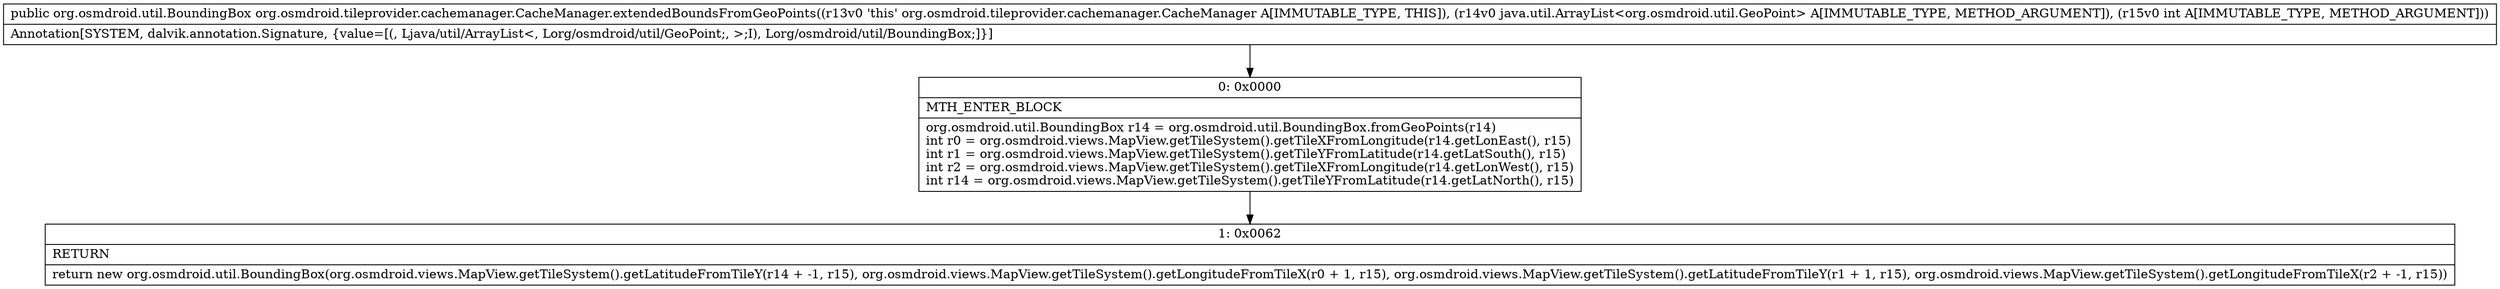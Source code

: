 digraph "CFG fororg.osmdroid.tileprovider.cachemanager.CacheManager.extendedBoundsFromGeoPoints(Ljava\/util\/ArrayList;I)Lorg\/osmdroid\/util\/BoundingBox;" {
Node_0 [shape=record,label="{0\:\ 0x0000|MTH_ENTER_BLOCK\l|org.osmdroid.util.BoundingBox r14 = org.osmdroid.util.BoundingBox.fromGeoPoints(r14)\lint r0 = org.osmdroid.views.MapView.getTileSystem().getTileXFromLongitude(r14.getLonEast(), r15)\lint r1 = org.osmdroid.views.MapView.getTileSystem().getTileYFromLatitude(r14.getLatSouth(), r15)\lint r2 = org.osmdroid.views.MapView.getTileSystem().getTileXFromLongitude(r14.getLonWest(), r15)\lint r14 = org.osmdroid.views.MapView.getTileSystem().getTileYFromLatitude(r14.getLatNorth(), r15)\l}"];
Node_1 [shape=record,label="{1\:\ 0x0062|RETURN\l|return new org.osmdroid.util.BoundingBox(org.osmdroid.views.MapView.getTileSystem().getLatitudeFromTileY(r14 + \-1, r15), org.osmdroid.views.MapView.getTileSystem().getLongitudeFromTileX(r0 + 1, r15), org.osmdroid.views.MapView.getTileSystem().getLatitudeFromTileY(r1 + 1, r15), org.osmdroid.views.MapView.getTileSystem().getLongitudeFromTileX(r2 + \-1, r15))\l}"];
MethodNode[shape=record,label="{public org.osmdroid.util.BoundingBox org.osmdroid.tileprovider.cachemanager.CacheManager.extendedBoundsFromGeoPoints((r13v0 'this' org.osmdroid.tileprovider.cachemanager.CacheManager A[IMMUTABLE_TYPE, THIS]), (r14v0 java.util.ArrayList\<org.osmdroid.util.GeoPoint\> A[IMMUTABLE_TYPE, METHOD_ARGUMENT]), (r15v0 int A[IMMUTABLE_TYPE, METHOD_ARGUMENT]))  | Annotation[SYSTEM, dalvik.annotation.Signature, \{value=[(, Ljava\/util\/ArrayList\<, Lorg\/osmdroid\/util\/GeoPoint;, \>;I), Lorg\/osmdroid\/util\/BoundingBox;]\}]\l}"];
MethodNode -> Node_0;
Node_0 -> Node_1;
}

